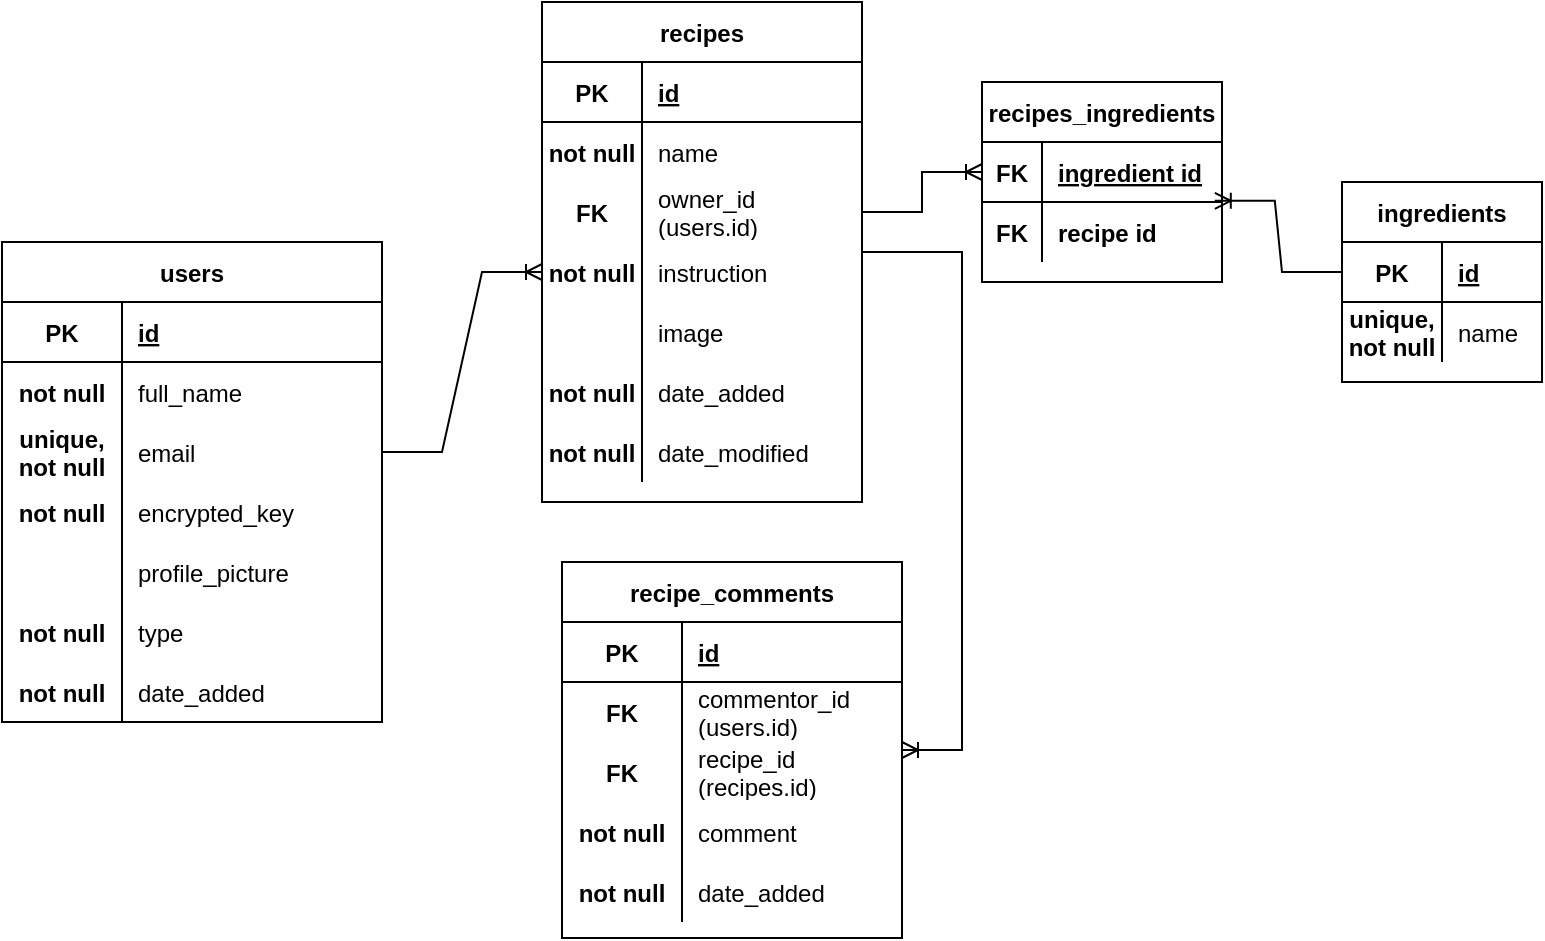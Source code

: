 <mxfile version="15.5.9" type="device"><diagram id="bgPdY5HICHFf9EeSWM-R" name="Page-1"><mxGraphModel dx="1038" dy="579" grid="1" gridSize="10" guides="1" tooltips="1" connect="1" arrows="1" fold="1" page="1" pageScale="1" pageWidth="850" pageHeight="1100" math="0" shadow="0"><root><mxCell id="0"/><mxCell id="1" parent="0"/><mxCell id="5JoAXMpAbUPJ8zefq96w-1" value="users" style="shape=table;startSize=30;container=1;collapsible=1;childLayout=tableLayout;fixedRows=1;rowLines=0;fontStyle=1;align=center;resizeLast=1;" parent="1" vertex="1"><mxGeometry x="20" y="140" width="190" height="240" as="geometry"><mxRectangle x="60" y="70" width="70" height="30" as="alternateBounds"/></mxGeometry></mxCell><mxCell id="5JoAXMpAbUPJ8zefq96w-2" value="" style="shape=partialRectangle;collapsible=0;dropTarget=0;pointerEvents=0;fillColor=none;top=0;left=0;bottom=1;right=0;points=[[0,0.5],[1,0.5]];portConstraint=eastwest;" parent="5JoAXMpAbUPJ8zefq96w-1" vertex="1"><mxGeometry y="30" width="190" height="30" as="geometry"/></mxCell><mxCell id="5JoAXMpAbUPJ8zefq96w-3" value="PK" style="shape=partialRectangle;connectable=0;fillColor=none;top=0;left=0;bottom=0;right=0;fontStyle=1;overflow=hidden;" parent="5JoAXMpAbUPJ8zefq96w-2" vertex="1"><mxGeometry width="60" height="30" as="geometry"><mxRectangle width="60" height="30" as="alternateBounds"/></mxGeometry></mxCell><mxCell id="5JoAXMpAbUPJ8zefq96w-4" value="id" style="shape=partialRectangle;connectable=0;fillColor=none;top=0;left=0;bottom=0;right=0;align=left;spacingLeft=6;fontStyle=5;overflow=hidden;" parent="5JoAXMpAbUPJ8zefq96w-2" vertex="1"><mxGeometry x="60" width="130" height="30" as="geometry"><mxRectangle width="130" height="30" as="alternateBounds"/></mxGeometry></mxCell><mxCell id="5JoAXMpAbUPJ8zefq96w-8" value="" style="shape=partialRectangle;collapsible=0;dropTarget=0;pointerEvents=0;fillColor=none;top=0;left=0;bottom=0;right=0;points=[[0,0.5],[1,0.5]];portConstraint=eastwest;" parent="5JoAXMpAbUPJ8zefq96w-1" vertex="1"><mxGeometry y="60" width="190" height="30" as="geometry"/></mxCell><mxCell id="5JoAXMpAbUPJ8zefq96w-9" value="not null" style="shape=partialRectangle;connectable=0;fillColor=none;top=0;left=0;bottom=0;right=0;editable=1;overflow=hidden;fontStyle=1" parent="5JoAXMpAbUPJ8zefq96w-8" vertex="1"><mxGeometry width="60" height="30" as="geometry"><mxRectangle width="60" height="30" as="alternateBounds"/></mxGeometry></mxCell><mxCell id="5JoAXMpAbUPJ8zefq96w-10" value="full_name" style="shape=partialRectangle;connectable=0;fillColor=none;top=0;left=0;bottom=0;right=0;align=left;spacingLeft=6;overflow=hidden;" parent="5JoAXMpAbUPJ8zefq96w-8" vertex="1"><mxGeometry x="60" width="130" height="30" as="geometry"><mxRectangle width="130" height="30" as="alternateBounds"/></mxGeometry></mxCell><mxCell id="5JoAXMpAbUPJ8zefq96w-11" value="" style="shape=partialRectangle;collapsible=0;dropTarget=0;pointerEvents=0;fillColor=none;top=0;left=0;bottom=0;right=0;points=[[0,0.5],[1,0.5]];portConstraint=eastwest;" parent="5JoAXMpAbUPJ8zefq96w-1" vertex="1"><mxGeometry y="90" width="190" height="30" as="geometry"/></mxCell><mxCell id="5JoAXMpAbUPJ8zefq96w-12" value="unique,&#10;not null" style="shape=partialRectangle;connectable=0;fillColor=none;top=0;left=0;bottom=0;right=0;editable=1;overflow=hidden;fontStyle=1" parent="5JoAXMpAbUPJ8zefq96w-11" vertex="1"><mxGeometry width="60" height="30" as="geometry"><mxRectangle width="60" height="30" as="alternateBounds"/></mxGeometry></mxCell><mxCell id="5JoAXMpAbUPJ8zefq96w-13" value="email" style="shape=partialRectangle;connectable=0;fillColor=none;top=0;left=0;bottom=0;right=0;align=left;spacingLeft=6;overflow=hidden;" parent="5JoAXMpAbUPJ8zefq96w-11" vertex="1"><mxGeometry x="60" width="130" height="30" as="geometry"><mxRectangle width="130" height="30" as="alternateBounds"/></mxGeometry></mxCell><mxCell id="5JoAXMpAbUPJ8zefq96w-20" style="shape=partialRectangle;collapsible=0;dropTarget=0;pointerEvents=0;fillColor=none;top=0;left=0;bottom=0;right=0;points=[[0,0.5],[1,0.5]];portConstraint=eastwest;" parent="5JoAXMpAbUPJ8zefq96w-1" vertex="1"><mxGeometry y="120" width="190" height="30" as="geometry"/></mxCell><mxCell id="5JoAXMpAbUPJ8zefq96w-21" value="not null" style="shape=partialRectangle;connectable=0;fillColor=none;top=0;left=0;bottom=0;right=0;editable=1;overflow=hidden;fontStyle=1" parent="5JoAXMpAbUPJ8zefq96w-20" vertex="1"><mxGeometry width="60" height="30" as="geometry"><mxRectangle width="60" height="30" as="alternateBounds"/></mxGeometry></mxCell><mxCell id="5JoAXMpAbUPJ8zefq96w-22" value="encrypted_key" style="shape=partialRectangle;connectable=0;fillColor=none;top=0;left=0;bottom=0;right=0;align=left;spacingLeft=6;overflow=hidden;" parent="5JoAXMpAbUPJ8zefq96w-20" vertex="1"><mxGeometry x="60" width="130" height="30" as="geometry"><mxRectangle width="130" height="30" as="alternateBounds"/></mxGeometry></mxCell><mxCell id="5JoAXMpAbUPJ8zefq96w-23" style="shape=partialRectangle;collapsible=0;dropTarget=0;pointerEvents=0;fillColor=none;top=0;left=0;bottom=0;right=0;points=[[0,0.5],[1,0.5]];portConstraint=eastwest;" parent="5JoAXMpAbUPJ8zefq96w-1" vertex="1"><mxGeometry y="150" width="190" height="30" as="geometry"/></mxCell><mxCell id="5JoAXMpAbUPJ8zefq96w-24" style="shape=partialRectangle;connectable=0;fillColor=none;top=0;left=0;bottom=0;right=0;editable=1;overflow=hidden;" parent="5JoAXMpAbUPJ8zefq96w-23" vertex="1"><mxGeometry width="60" height="30" as="geometry"><mxRectangle width="60" height="30" as="alternateBounds"/></mxGeometry></mxCell><mxCell id="5JoAXMpAbUPJ8zefq96w-25" value="profile_picture" style="shape=partialRectangle;connectable=0;fillColor=none;top=0;left=0;bottom=0;right=0;align=left;spacingLeft=6;overflow=hidden;" parent="5JoAXMpAbUPJ8zefq96w-23" vertex="1"><mxGeometry x="60" width="130" height="30" as="geometry"><mxRectangle width="130" height="30" as="alternateBounds"/></mxGeometry></mxCell><mxCell id="5JoAXMpAbUPJ8zefq96w-100" style="shape=partialRectangle;collapsible=0;dropTarget=0;pointerEvents=0;fillColor=none;top=0;left=0;bottom=0;right=0;points=[[0,0.5],[1,0.5]];portConstraint=eastwest;" parent="5JoAXMpAbUPJ8zefq96w-1" vertex="1"><mxGeometry y="180" width="190" height="30" as="geometry"/></mxCell><mxCell id="5JoAXMpAbUPJ8zefq96w-101" value="not null" style="shape=partialRectangle;connectable=0;fillColor=none;top=0;left=0;bottom=0;right=0;editable=1;overflow=hidden;fontStyle=1" parent="5JoAXMpAbUPJ8zefq96w-100" vertex="1"><mxGeometry width="60" height="30" as="geometry"><mxRectangle width="60" height="30" as="alternateBounds"/></mxGeometry></mxCell><mxCell id="5JoAXMpAbUPJ8zefq96w-102" value="type" style="shape=partialRectangle;connectable=0;fillColor=none;top=0;left=0;bottom=0;right=0;align=left;spacingLeft=6;overflow=hidden;" parent="5JoAXMpAbUPJ8zefq96w-100" vertex="1"><mxGeometry x="60" width="130" height="30" as="geometry"><mxRectangle width="130" height="30" as="alternateBounds"/></mxGeometry></mxCell><mxCell id="5JoAXMpAbUPJ8zefq96w-84" style="shape=partialRectangle;collapsible=0;dropTarget=0;pointerEvents=0;fillColor=none;top=0;left=0;bottom=0;right=0;points=[[0,0.5],[1,0.5]];portConstraint=eastwest;" parent="5JoAXMpAbUPJ8zefq96w-1" vertex="1"><mxGeometry y="210" width="190" height="30" as="geometry"/></mxCell><mxCell id="5JoAXMpAbUPJ8zefq96w-85" value="not null" style="shape=partialRectangle;connectable=0;fillColor=none;top=0;left=0;bottom=0;right=0;editable=1;overflow=hidden;fontStyle=1" parent="5JoAXMpAbUPJ8zefq96w-84" vertex="1"><mxGeometry width="60" height="30" as="geometry"><mxRectangle width="60" height="30" as="alternateBounds"/></mxGeometry></mxCell><mxCell id="5JoAXMpAbUPJ8zefq96w-86" value="date_added" style="shape=partialRectangle;connectable=0;fillColor=none;top=0;left=0;bottom=0;right=0;align=left;spacingLeft=6;overflow=hidden;" parent="5JoAXMpAbUPJ8zefq96w-84" vertex="1"><mxGeometry x="60" width="130" height="30" as="geometry"><mxRectangle width="130" height="30" as="alternateBounds"/></mxGeometry></mxCell><mxCell id="5JoAXMpAbUPJ8zefq96w-26" value="ingredients" style="shape=table;startSize=30;container=1;collapsible=1;childLayout=tableLayout;fixedRows=1;rowLines=0;fontStyle=1;align=center;resizeLast=1;" parent="1" vertex="1"><mxGeometry x="690" y="110" width="100" height="100" as="geometry"/></mxCell><mxCell id="5JoAXMpAbUPJ8zefq96w-27" value="" style="shape=partialRectangle;collapsible=0;dropTarget=0;pointerEvents=0;fillColor=none;top=0;left=0;bottom=1;right=0;points=[[0,0.5],[1,0.5]];portConstraint=eastwest;" parent="5JoAXMpAbUPJ8zefq96w-26" vertex="1"><mxGeometry y="30" width="100" height="30" as="geometry"/></mxCell><mxCell id="5JoAXMpAbUPJ8zefq96w-28" value="PK" style="shape=partialRectangle;connectable=0;fillColor=none;top=0;left=0;bottom=0;right=0;fontStyle=1;overflow=hidden;" parent="5JoAXMpAbUPJ8zefq96w-27" vertex="1"><mxGeometry width="50" height="30" as="geometry"><mxRectangle width="50" height="30" as="alternateBounds"/></mxGeometry></mxCell><mxCell id="5JoAXMpAbUPJ8zefq96w-29" value="id" style="shape=partialRectangle;connectable=0;fillColor=none;top=0;left=0;bottom=0;right=0;align=left;spacingLeft=6;fontStyle=5;overflow=hidden;" parent="5JoAXMpAbUPJ8zefq96w-27" vertex="1"><mxGeometry x="50" width="50" height="30" as="geometry"><mxRectangle width="50" height="30" as="alternateBounds"/></mxGeometry></mxCell><mxCell id="5JoAXMpAbUPJ8zefq96w-30" value="" style="shape=partialRectangle;collapsible=0;dropTarget=0;pointerEvents=0;fillColor=none;top=0;left=0;bottom=0;right=0;points=[[0,0.5],[1,0.5]];portConstraint=eastwest;" parent="5JoAXMpAbUPJ8zefq96w-26" vertex="1"><mxGeometry y="60" width="100" height="30" as="geometry"/></mxCell><mxCell id="5JoAXMpAbUPJ8zefq96w-31" value="unique,&#10;not null" style="shape=partialRectangle;connectable=0;fillColor=none;top=0;left=0;bottom=0;right=0;editable=1;overflow=hidden;fontStyle=1" parent="5JoAXMpAbUPJ8zefq96w-30" vertex="1"><mxGeometry width="50" height="30" as="geometry"><mxRectangle width="50" height="30" as="alternateBounds"/></mxGeometry></mxCell><mxCell id="5JoAXMpAbUPJ8zefq96w-32" value="name" style="shape=partialRectangle;connectable=0;fillColor=none;top=0;left=0;bottom=0;right=0;align=left;spacingLeft=6;overflow=hidden;" parent="5JoAXMpAbUPJ8zefq96w-30" vertex="1"><mxGeometry x="50" width="50" height="30" as="geometry"><mxRectangle width="50" height="30" as="alternateBounds"/></mxGeometry></mxCell><mxCell id="5JoAXMpAbUPJ8zefq96w-39" value="recipes" style="shape=table;startSize=30;container=1;collapsible=1;childLayout=tableLayout;fixedRows=1;rowLines=0;fontStyle=1;align=center;resizeLast=1;" parent="1" vertex="1"><mxGeometry x="290" y="20" width="160" height="250" as="geometry"/></mxCell><mxCell id="5JoAXMpAbUPJ8zefq96w-40" value="" style="shape=partialRectangle;collapsible=0;dropTarget=0;pointerEvents=0;fillColor=none;top=0;left=0;bottom=1;right=0;points=[[0,0.5],[1,0.5]];portConstraint=eastwest;" parent="5JoAXMpAbUPJ8zefq96w-39" vertex="1"><mxGeometry y="30" width="160" height="30" as="geometry"/></mxCell><mxCell id="5JoAXMpAbUPJ8zefq96w-41" value="PK" style="shape=partialRectangle;connectable=0;fillColor=none;top=0;left=0;bottom=0;right=0;fontStyle=1;overflow=hidden;" parent="5JoAXMpAbUPJ8zefq96w-40" vertex="1"><mxGeometry width="50" height="30" as="geometry"><mxRectangle width="50" height="30" as="alternateBounds"/></mxGeometry></mxCell><mxCell id="5JoAXMpAbUPJ8zefq96w-42" value="id" style="shape=partialRectangle;connectable=0;fillColor=none;top=0;left=0;bottom=0;right=0;align=left;spacingLeft=6;fontStyle=5;overflow=hidden;" parent="5JoAXMpAbUPJ8zefq96w-40" vertex="1"><mxGeometry x="50" width="110" height="30" as="geometry"><mxRectangle width="110" height="30" as="alternateBounds"/></mxGeometry></mxCell><mxCell id="5JoAXMpAbUPJ8zefq96w-43" value="" style="shape=partialRectangle;collapsible=0;dropTarget=0;pointerEvents=0;fillColor=none;top=0;left=0;bottom=0;right=0;points=[[0,0.5],[1,0.5]];portConstraint=eastwest;" parent="5JoAXMpAbUPJ8zefq96w-39" vertex="1"><mxGeometry y="60" width="160" height="30" as="geometry"/></mxCell><mxCell id="5JoAXMpAbUPJ8zefq96w-44" value="not null" style="shape=partialRectangle;connectable=0;fillColor=none;top=0;left=0;bottom=0;right=0;editable=1;overflow=hidden;fontStyle=1" parent="5JoAXMpAbUPJ8zefq96w-43" vertex="1"><mxGeometry width="50" height="30" as="geometry"><mxRectangle width="50" height="30" as="alternateBounds"/></mxGeometry></mxCell><mxCell id="5JoAXMpAbUPJ8zefq96w-45" value="name" style="shape=partialRectangle;connectable=0;fillColor=none;top=0;left=0;bottom=0;right=0;align=left;spacingLeft=6;overflow=hidden;" parent="5JoAXMpAbUPJ8zefq96w-43" vertex="1"><mxGeometry x="50" width="110" height="30" as="geometry"><mxRectangle width="110" height="30" as="alternateBounds"/></mxGeometry></mxCell><mxCell id="5JoAXMpAbUPJ8zefq96w-46" value="" style="shape=partialRectangle;collapsible=0;dropTarget=0;pointerEvents=0;fillColor=none;top=0;left=0;bottom=0;right=0;points=[[0,0.5],[1,0.5]];portConstraint=eastwest;" parent="5JoAXMpAbUPJ8zefq96w-39" vertex="1"><mxGeometry y="90" width="160" height="30" as="geometry"/></mxCell><mxCell id="5JoAXMpAbUPJ8zefq96w-47" value="FK" style="shape=partialRectangle;connectable=0;fillColor=none;top=0;left=0;bottom=0;right=0;editable=1;overflow=hidden;fontStyle=1" parent="5JoAXMpAbUPJ8zefq96w-46" vertex="1"><mxGeometry width="50" height="30" as="geometry"><mxRectangle width="50" height="30" as="alternateBounds"/></mxGeometry></mxCell><mxCell id="5JoAXMpAbUPJ8zefq96w-48" value="owner_id&#10;(users.id)" style="shape=partialRectangle;connectable=0;fillColor=none;top=0;left=0;bottom=0;right=0;align=left;spacingLeft=6;overflow=hidden;" parent="5JoAXMpAbUPJ8zefq96w-46" vertex="1"><mxGeometry x="50" width="110" height="30" as="geometry"><mxRectangle width="110" height="30" as="alternateBounds"/></mxGeometry></mxCell><mxCell id="5JoAXMpAbUPJ8zefq96w-65" style="shape=partialRectangle;collapsible=0;dropTarget=0;pointerEvents=0;fillColor=none;top=0;left=0;bottom=0;right=0;points=[[0,0.5],[1,0.5]];portConstraint=eastwest;" parent="5JoAXMpAbUPJ8zefq96w-39" vertex="1"><mxGeometry y="120" width="160" height="30" as="geometry"/></mxCell><mxCell id="5JoAXMpAbUPJ8zefq96w-66" value="not null" style="shape=partialRectangle;connectable=0;fillColor=none;top=0;left=0;bottom=0;right=0;editable=1;overflow=hidden;fontStyle=1" parent="5JoAXMpAbUPJ8zefq96w-65" vertex="1"><mxGeometry width="50" height="30" as="geometry"><mxRectangle width="50" height="30" as="alternateBounds"/></mxGeometry></mxCell><mxCell id="5JoAXMpAbUPJ8zefq96w-67" value="instruction" style="shape=partialRectangle;connectable=0;fillColor=none;top=0;left=0;bottom=0;right=0;align=left;spacingLeft=6;overflow=hidden;" parent="5JoAXMpAbUPJ8zefq96w-65" vertex="1"><mxGeometry x="50" width="110" height="30" as="geometry"><mxRectangle width="110" height="30" as="alternateBounds"/></mxGeometry></mxCell><mxCell id="5JoAXMpAbUPJ8zefq96w-68" style="shape=partialRectangle;collapsible=0;dropTarget=0;pointerEvents=0;fillColor=none;top=0;left=0;bottom=0;right=0;points=[[0,0.5],[1,0.5]];portConstraint=eastwest;" parent="5JoAXMpAbUPJ8zefq96w-39" vertex="1"><mxGeometry y="150" width="160" height="30" as="geometry"/></mxCell><mxCell id="5JoAXMpAbUPJ8zefq96w-69" style="shape=partialRectangle;connectable=0;fillColor=none;top=0;left=0;bottom=0;right=0;editable=1;overflow=hidden;fontStyle=1" parent="5JoAXMpAbUPJ8zefq96w-68" vertex="1"><mxGeometry width="50" height="30" as="geometry"><mxRectangle width="50" height="30" as="alternateBounds"/></mxGeometry></mxCell><mxCell id="5JoAXMpAbUPJ8zefq96w-70" value="image" style="shape=partialRectangle;connectable=0;fillColor=none;top=0;left=0;bottom=0;right=0;align=left;spacingLeft=6;overflow=hidden;" parent="5JoAXMpAbUPJ8zefq96w-68" vertex="1"><mxGeometry x="50" width="110" height="30" as="geometry"><mxRectangle width="110" height="30" as="alternateBounds"/></mxGeometry></mxCell><mxCell id="5JoAXMpAbUPJ8zefq96w-87" style="shape=partialRectangle;collapsible=0;dropTarget=0;pointerEvents=0;fillColor=none;top=0;left=0;bottom=0;right=0;points=[[0,0.5],[1,0.5]];portConstraint=eastwest;" parent="5JoAXMpAbUPJ8zefq96w-39" vertex="1"><mxGeometry y="180" width="160" height="30" as="geometry"/></mxCell><mxCell id="5JoAXMpAbUPJ8zefq96w-88" value="not null" style="shape=partialRectangle;connectable=0;fillColor=none;top=0;left=0;bottom=0;right=0;editable=1;overflow=hidden;fontStyle=1" parent="5JoAXMpAbUPJ8zefq96w-87" vertex="1"><mxGeometry width="50" height="30" as="geometry"><mxRectangle width="50" height="30" as="alternateBounds"/></mxGeometry></mxCell><mxCell id="5JoAXMpAbUPJ8zefq96w-89" value="date_added" style="shape=partialRectangle;connectable=0;fillColor=none;top=0;left=0;bottom=0;right=0;align=left;spacingLeft=6;overflow=hidden;" parent="5JoAXMpAbUPJ8zefq96w-87" vertex="1"><mxGeometry x="50" width="110" height="30" as="geometry"><mxRectangle width="110" height="30" as="alternateBounds"/></mxGeometry></mxCell><mxCell id="5JoAXMpAbUPJ8zefq96w-93" style="shape=partialRectangle;collapsible=0;dropTarget=0;pointerEvents=0;fillColor=none;top=0;left=0;bottom=0;right=0;points=[[0,0.5],[1,0.5]];portConstraint=eastwest;" parent="5JoAXMpAbUPJ8zefq96w-39" vertex="1"><mxGeometry y="210" width="160" height="30" as="geometry"/></mxCell><mxCell id="5JoAXMpAbUPJ8zefq96w-94" value="not null" style="shape=partialRectangle;connectable=0;fillColor=none;top=0;left=0;bottom=0;right=0;editable=1;overflow=hidden;fontStyle=1" parent="5JoAXMpAbUPJ8zefq96w-93" vertex="1"><mxGeometry width="50" height="30" as="geometry"><mxRectangle width="50" height="30" as="alternateBounds"/></mxGeometry></mxCell><mxCell id="5JoAXMpAbUPJ8zefq96w-95" value="date_modified" style="shape=partialRectangle;connectable=0;fillColor=none;top=0;left=0;bottom=0;right=0;align=left;spacingLeft=6;overflow=hidden;" parent="5JoAXMpAbUPJ8zefq96w-93" vertex="1"><mxGeometry x="50" width="110" height="30" as="geometry"><mxRectangle width="110" height="30" as="alternateBounds"/></mxGeometry></mxCell><mxCell id="5JoAXMpAbUPJ8zefq96w-52" value="recipes_ingredients" style="shape=table;startSize=30;container=1;collapsible=1;childLayout=tableLayout;fixedRows=1;rowLines=0;fontStyle=1;align=center;resizeLast=1;" parent="1" vertex="1"><mxGeometry x="510" y="60" width="120" height="100" as="geometry"/></mxCell><mxCell id="5JoAXMpAbUPJ8zefq96w-53" value="" style="shape=partialRectangle;collapsible=0;dropTarget=0;pointerEvents=0;fillColor=none;top=0;left=0;bottom=1;right=0;points=[[0,0.5],[1,0.5]];portConstraint=eastwest;" parent="5JoAXMpAbUPJ8zefq96w-52" vertex="1"><mxGeometry y="30" width="120" height="30" as="geometry"/></mxCell><mxCell id="5JoAXMpAbUPJ8zefq96w-54" value="FK" style="shape=partialRectangle;connectable=0;fillColor=none;top=0;left=0;bottom=0;right=0;fontStyle=1;overflow=hidden;" parent="5JoAXMpAbUPJ8zefq96w-53" vertex="1"><mxGeometry width="30" height="30" as="geometry"><mxRectangle width="30" height="30" as="alternateBounds"/></mxGeometry></mxCell><mxCell id="5JoAXMpAbUPJ8zefq96w-55" value="ingredient id" style="shape=partialRectangle;connectable=0;fillColor=none;top=0;left=0;bottom=0;right=0;align=left;spacingLeft=6;fontStyle=5;overflow=hidden;" parent="5JoAXMpAbUPJ8zefq96w-53" vertex="1"><mxGeometry x="30" width="90" height="30" as="geometry"><mxRectangle width="90" height="30" as="alternateBounds"/></mxGeometry></mxCell><mxCell id="5JoAXMpAbUPJ8zefq96w-56" value="" style="shape=partialRectangle;collapsible=0;dropTarget=0;pointerEvents=0;fillColor=none;top=0;left=0;bottom=0;right=0;points=[[0,0.5],[1,0.5]];portConstraint=eastwest;" parent="5JoAXMpAbUPJ8zefq96w-52" vertex="1"><mxGeometry y="60" width="120" height="30" as="geometry"/></mxCell><mxCell id="5JoAXMpAbUPJ8zefq96w-57" value="FK" style="shape=partialRectangle;connectable=0;fillColor=none;top=0;left=0;bottom=0;right=0;editable=1;overflow=hidden;fontStyle=1" parent="5JoAXMpAbUPJ8zefq96w-56" vertex="1"><mxGeometry width="30" height="30" as="geometry"><mxRectangle width="30" height="30" as="alternateBounds"/></mxGeometry></mxCell><mxCell id="5JoAXMpAbUPJ8zefq96w-58" value="recipe id" style="shape=partialRectangle;connectable=0;fillColor=none;top=0;left=0;bottom=0;right=0;align=left;spacingLeft=6;overflow=hidden;fontStyle=1" parent="5JoAXMpAbUPJ8zefq96w-56" vertex="1"><mxGeometry x="30" width="90" height="30" as="geometry"><mxRectangle width="90" height="30" as="alternateBounds"/></mxGeometry></mxCell><mxCell id="5JoAXMpAbUPJ8zefq96w-71" value="recipe_comments" style="shape=table;startSize=30;container=1;collapsible=1;childLayout=tableLayout;fixedRows=1;rowLines=0;fontStyle=1;align=center;resizeLast=1;" parent="1" vertex="1"><mxGeometry x="300" y="300" width="170" height="188" as="geometry"/></mxCell><mxCell id="5JoAXMpAbUPJ8zefq96w-72" value="" style="shape=partialRectangle;collapsible=0;dropTarget=0;pointerEvents=0;fillColor=none;top=0;left=0;bottom=1;right=0;points=[[0,0.5],[1,0.5]];portConstraint=eastwest;" parent="5JoAXMpAbUPJ8zefq96w-71" vertex="1"><mxGeometry y="30" width="170" height="30" as="geometry"/></mxCell><mxCell id="5JoAXMpAbUPJ8zefq96w-73" value="PK" style="shape=partialRectangle;connectable=0;fillColor=none;top=0;left=0;bottom=0;right=0;fontStyle=1;overflow=hidden;" parent="5JoAXMpAbUPJ8zefq96w-72" vertex="1"><mxGeometry width="60" height="30" as="geometry"><mxRectangle width="60" height="30" as="alternateBounds"/></mxGeometry></mxCell><mxCell id="5JoAXMpAbUPJ8zefq96w-74" value="id" style="shape=partialRectangle;connectable=0;fillColor=none;top=0;left=0;bottom=0;right=0;align=left;spacingLeft=6;fontStyle=5;overflow=hidden;" parent="5JoAXMpAbUPJ8zefq96w-72" vertex="1"><mxGeometry x="60" width="110" height="30" as="geometry"><mxRectangle width="110" height="30" as="alternateBounds"/></mxGeometry></mxCell><mxCell id="5JoAXMpAbUPJ8zefq96w-75" value="" style="shape=partialRectangle;collapsible=0;dropTarget=0;pointerEvents=0;fillColor=none;top=0;left=0;bottom=0;right=0;points=[[0,0.5],[1,0.5]];portConstraint=eastwest;" parent="5JoAXMpAbUPJ8zefq96w-71" vertex="1"><mxGeometry y="60" width="170" height="30" as="geometry"/></mxCell><mxCell id="5JoAXMpAbUPJ8zefq96w-76" value="FK" style="shape=partialRectangle;connectable=0;fillColor=none;top=0;left=0;bottom=0;right=0;editable=1;overflow=hidden;fontStyle=1" parent="5JoAXMpAbUPJ8zefq96w-75" vertex="1"><mxGeometry width="60" height="30" as="geometry"><mxRectangle width="60" height="30" as="alternateBounds"/></mxGeometry></mxCell><mxCell id="5JoAXMpAbUPJ8zefq96w-77" value="commentor_id&#10;(users.id)" style="shape=partialRectangle;connectable=0;fillColor=none;top=0;left=0;bottom=0;right=0;align=left;spacingLeft=6;overflow=hidden;" parent="5JoAXMpAbUPJ8zefq96w-75" vertex="1"><mxGeometry x="60" width="110" height="30" as="geometry"><mxRectangle width="110" height="30" as="alternateBounds"/></mxGeometry></mxCell><mxCell id="5JoAXMpAbUPJ8zefq96w-78" value="" style="shape=partialRectangle;collapsible=0;dropTarget=0;pointerEvents=0;fillColor=none;top=0;left=0;bottom=0;right=0;points=[[0,0.5],[1,0.5]];portConstraint=eastwest;" parent="5JoAXMpAbUPJ8zefq96w-71" vertex="1"><mxGeometry y="90" width="170" height="30" as="geometry"/></mxCell><mxCell id="5JoAXMpAbUPJ8zefq96w-79" value="FK" style="shape=partialRectangle;connectable=0;fillColor=none;top=0;left=0;bottom=0;right=0;editable=1;overflow=hidden;fontStyle=1" parent="5JoAXMpAbUPJ8zefq96w-78" vertex="1"><mxGeometry width="60" height="30" as="geometry"><mxRectangle width="60" height="30" as="alternateBounds"/></mxGeometry></mxCell><mxCell id="5JoAXMpAbUPJ8zefq96w-80" value="recipe_id&#10;(recipes.id)" style="shape=partialRectangle;connectable=0;fillColor=none;top=0;left=0;bottom=0;right=0;align=left;spacingLeft=6;overflow=hidden;" parent="5JoAXMpAbUPJ8zefq96w-78" vertex="1"><mxGeometry x="60" width="110" height="30" as="geometry"><mxRectangle width="110" height="30" as="alternateBounds"/></mxGeometry></mxCell><mxCell id="5JoAXMpAbUPJ8zefq96w-81" value="" style="shape=partialRectangle;collapsible=0;dropTarget=0;pointerEvents=0;fillColor=none;top=0;left=0;bottom=0;right=0;points=[[0,0.5],[1,0.5]];portConstraint=eastwest;" parent="5JoAXMpAbUPJ8zefq96w-71" vertex="1"><mxGeometry y="120" width="170" height="30" as="geometry"/></mxCell><mxCell id="5JoAXMpAbUPJ8zefq96w-82" value="not null" style="shape=partialRectangle;connectable=0;fillColor=none;top=0;left=0;bottom=0;right=0;editable=1;overflow=hidden;fontStyle=1" parent="5JoAXMpAbUPJ8zefq96w-81" vertex="1"><mxGeometry width="60" height="30" as="geometry"><mxRectangle width="60" height="30" as="alternateBounds"/></mxGeometry></mxCell><mxCell id="5JoAXMpAbUPJ8zefq96w-83" value="comment" style="shape=partialRectangle;connectable=0;fillColor=none;top=0;left=0;bottom=0;right=0;align=left;spacingLeft=6;overflow=hidden;" parent="5JoAXMpAbUPJ8zefq96w-81" vertex="1"><mxGeometry x="60" width="110" height="30" as="geometry"><mxRectangle width="110" height="30" as="alternateBounds"/></mxGeometry></mxCell><mxCell id="5JoAXMpAbUPJ8zefq96w-90" style="shape=partialRectangle;collapsible=0;dropTarget=0;pointerEvents=0;fillColor=none;top=0;left=0;bottom=0;right=0;points=[[0,0.5],[1,0.5]];portConstraint=eastwest;" parent="5JoAXMpAbUPJ8zefq96w-71" vertex="1"><mxGeometry y="150" width="170" height="30" as="geometry"/></mxCell><mxCell id="5JoAXMpAbUPJ8zefq96w-91" value="not null" style="shape=partialRectangle;connectable=0;fillColor=none;top=0;left=0;bottom=0;right=0;editable=1;overflow=hidden;fontStyle=1" parent="5JoAXMpAbUPJ8zefq96w-90" vertex="1"><mxGeometry width="60" height="30" as="geometry"><mxRectangle width="60" height="30" as="alternateBounds"/></mxGeometry></mxCell><mxCell id="5JoAXMpAbUPJ8zefq96w-92" value="date_added" style="shape=partialRectangle;connectable=0;fillColor=none;top=0;left=0;bottom=0;right=0;align=left;spacingLeft=6;overflow=hidden;" parent="5JoAXMpAbUPJ8zefq96w-90" vertex="1"><mxGeometry x="60" width="110" height="30" as="geometry"><mxRectangle width="110" height="30" as="alternateBounds"/></mxGeometry></mxCell><mxCell id="5JoAXMpAbUPJ8zefq96w-96" value="" style="edgeStyle=entityRelationEdgeStyle;fontSize=12;html=1;endArrow=ERoneToMany;rounded=0;exitX=1;exitY=0.5;exitDx=0;exitDy=0;entryX=0;entryY=0.5;entryDx=0;entryDy=0;" parent="1" source="5JoAXMpAbUPJ8zefq96w-11" target="5JoAXMpAbUPJ8zefq96w-65" edge="1"><mxGeometry width="100" height="100" relative="1" as="geometry"><mxPoint x="350" y="320" as="sourcePoint"/><mxPoint x="450" y="220" as="targetPoint"/></mxGeometry></mxCell><mxCell id="5JoAXMpAbUPJ8zefq96w-97" value="" style="edgeStyle=entityRelationEdgeStyle;fontSize=12;html=1;endArrow=ERoneToMany;rounded=0;exitX=1;exitY=0.5;exitDx=0;exitDy=0;entryX=0;entryY=0.5;entryDx=0;entryDy=0;" parent="1" source="5JoAXMpAbUPJ8zefq96w-46" target="5JoAXMpAbUPJ8zefq96w-53" edge="1"><mxGeometry width="100" height="100" relative="1" as="geometry"><mxPoint x="350" y="320" as="sourcePoint"/><mxPoint x="450" y="220" as="targetPoint"/></mxGeometry></mxCell><mxCell id="5JoAXMpAbUPJ8zefq96w-98" value="" style="edgeStyle=entityRelationEdgeStyle;fontSize=12;html=1;endArrow=ERoneToMany;rounded=0;entryX=0.97;entryY=-0.02;entryDx=0;entryDy=0;entryPerimeter=0;" parent="1" source="5JoAXMpAbUPJ8zefq96w-27" target="5JoAXMpAbUPJ8zefq96w-56" edge="1"><mxGeometry width="100" height="100" relative="1" as="geometry"><mxPoint x="350" y="320" as="sourcePoint"/><mxPoint x="450" y="220" as="targetPoint"/></mxGeometry></mxCell><mxCell id="5JoAXMpAbUPJ8zefq96w-99" value="" style="edgeStyle=entityRelationEdgeStyle;fontSize=12;html=1;endArrow=ERoneToMany;rounded=0;" parent="1" source="5JoAXMpAbUPJ8zefq96w-39" target="5JoAXMpAbUPJ8zefq96w-71" edge="1"><mxGeometry width="100" height="100" relative="1" as="geometry"><mxPoint x="433" y="230" as="sourcePoint"/><mxPoint x="450" y="220" as="targetPoint"/></mxGeometry></mxCell></root></mxGraphModel></diagram></mxfile>